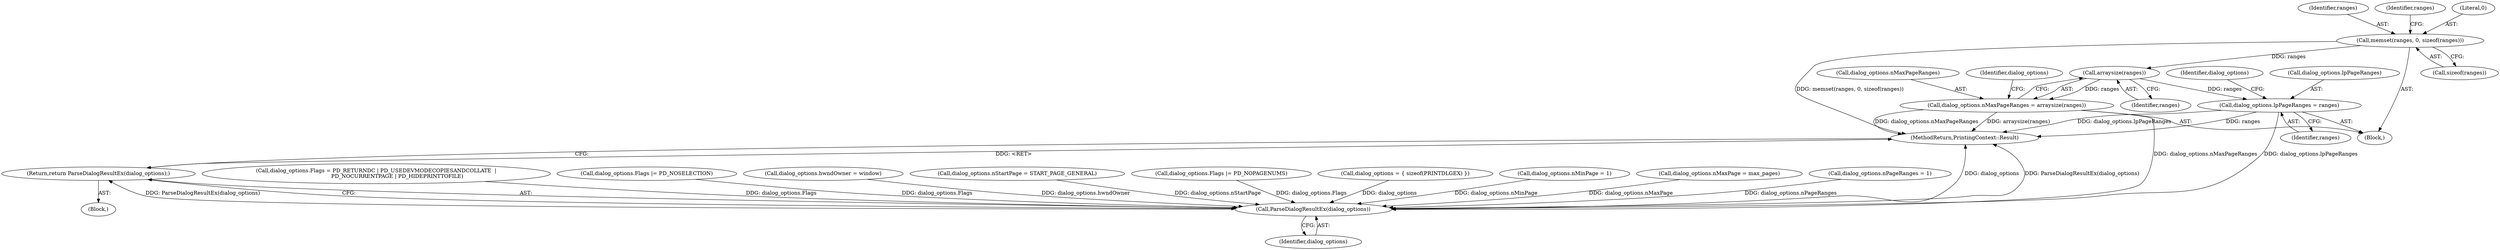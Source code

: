 digraph "0_Chrome_fc790462b4f248712bbc8c3734664dd6b05f80f2_5@API" {
"1000169" [label="(Call,memset(ranges, 0, sizeof(ranges)))"];
"1000197" [label="(Call,arraysize(ranges))"];
"1000193" [label="(Call,dialog_options.nMaxPageRanges = arraysize(ranges))"];
"1000233" [label="(Call,ParseDialogResultEx(dialog_options))"];
"1000232" [label="(Return,return ParseDialogResultEx(dialog_options);)"];
"1000209" [label="(Call,dialog_options.lpPageRanges = ranges)"];
"1000226" [label="(Identifier,dialog_options)"];
"1000141" [label="(Call,dialog_options.Flags = PD_RETURNDC | PD_USEDEVMODECOPIESANDCOLLATE  |\n                         PD_NOCURRENTPAGE | PD_HIDEPRINTTOFILE)"];
"1000105" [label="(Block,)"];
"1000168" [label="(Block,)"];
"1000235" [label="(MethodReturn,PrintingContext::Result)"];
"1000155" [label="(Call,dialog_options.Flags |= PD_NOSELECTION)"];
"1000136" [label="(Call,dialog_options.hwndOwner = window)"];
"1000170" [label="(Identifier,ranges)"];
"1000161" [label="(Call,dialog_options.nStartPage = START_PAGE_GENERAL)"];
"1000177" [label="(Identifier,ranges)"];
"1000216" [label="(Call,dialog_options.Flags |= PD_NOPAGENUMS)"];
"1000233" [label="(Call,ParseDialogResultEx(dialog_options))"];
"1000232" [label="(Return,return ParseDialogResultEx(dialog_options);)"];
"1000169" [label="(Call,memset(ranges, 0, sizeof(ranges)))"];
"1000209" [label="(Call,dialog_options.lpPageRanges = ranges)"];
"1000198" [label="(Identifier,ranges)"];
"1000134" [label="(Call,dialog_options = { sizeof(PRINTDLGEX) })"];
"1000197" [label="(Call,arraysize(ranges))"];
"1000193" [label="(Call,dialog_options.nMaxPageRanges = arraysize(ranges))"];
"1000199" [label="(Call,dialog_options.nMinPage = 1)"];
"1000201" [label="(Identifier,dialog_options)"];
"1000210" [label="(Call,dialog_options.lpPageRanges)"];
"1000204" [label="(Call,dialog_options.nMaxPage = max_pages)"];
"1000234" [label="(Identifier,dialog_options)"];
"1000171" [label="(Literal,0)"];
"1000188" [label="(Call,dialog_options.nPageRanges = 1)"];
"1000213" [label="(Identifier,ranges)"];
"1000194" [label="(Call,dialog_options.nMaxPageRanges)"];
"1000172" [label="(Call,sizeof(ranges))"];
"1000169" -> "1000168"  [label="AST: "];
"1000169" -> "1000172"  [label="CFG: "];
"1000170" -> "1000169"  [label="AST: "];
"1000171" -> "1000169"  [label="AST: "];
"1000172" -> "1000169"  [label="AST: "];
"1000177" -> "1000169"  [label="CFG: "];
"1000169" -> "1000235"  [label="DDG: memset(ranges, 0, sizeof(ranges))"];
"1000169" -> "1000197"  [label="DDG: ranges"];
"1000197" -> "1000193"  [label="AST: "];
"1000197" -> "1000198"  [label="CFG: "];
"1000198" -> "1000197"  [label="AST: "];
"1000193" -> "1000197"  [label="CFG: "];
"1000197" -> "1000193"  [label="DDG: ranges"];
"1000197" -> "1000209"  [label="DDG: ranges"];
"1000193" -> "1000168"  [label="AST: "];
"1000194" -> "1000193"  [label="AST: "];
"1000201" -> "1000193"  [label="CFG: "];
"1000193" -> "1000235"  [label="DDG: dialog_options.nMaxPageRanges"];
"1000193" -> "1000235"  [label="DDG: arraysize(ranges)"];
"1000193" -> "1000233"  [label="DDG: dialog_options.nMaxPageRanges"];
"1000233" -> "1000232"  [label="AST: "];
"1000233" -> "1000234"  [label="CFG: "];
"1000234" -> "1000233"  [label="AST: "];
"1000232" -> "1000233"  [label="CFG: "];
"1000233" -> "1000235"  [label="DDG: ParseDialogResultEx(dialog_options)"];
"1000233" -> "1000235"  [label="DDG: dialog_options"];
"1000233" -> "1000232"  [label="DDG: ParseDialogResultEx(dialog_options)"];
"1000141" -> "1000233"  [label="DDG: dialog_options.Flags"];
"1000209" -> "1000233"  [label="DDG: dialog_options.lpPageRanges"];
"1000199" -> "1000233"  [label="DDG: dialog_options.nMinPage"];
"1000134" -> "1000233"  [label="DDG: dialog_options"];
"1000155" -> "1000233"  [label="DDG: dialog_options.Flags"];
"1000204" -> "1000233"  [label="DDG: dialog_options.nMaxPage"];
"1000161" -> "1000233"  [label="DDG: dialog_options.nStartPage"];
"1000136" -> "1000233"  [label="DDG: dialog_options.hwndOwner"];
"1000216" -> "1000233"  [label="DDG: dialog_options.Flags"];
"1000188" -> "1000233"  [label="DDG: dialog_options.nPageRanges"];
"1000232" -> "1000105"  [label="AST: "];
"1000235" -> "1000232"  [label="CFG: "];
"1000232" -> "1000235"  [label="DDG: <RET>"];
"1000209" -> "1000168"  [label="AST: "];
"1000209" -> "1000213"  [label="CFG: "];
"1000210" -> "1000209"  [label="AST: "];
"1000213" -> "1000209"  [label="AST: "];
"1000226" -> "1000209"  [label="CFG: "];
"1000209" -> "1000235"  [label="DDG: dialog_options.lpPageRanges"];
"1000209" -> "1000235"  [label="DDG: ranges"];
}
